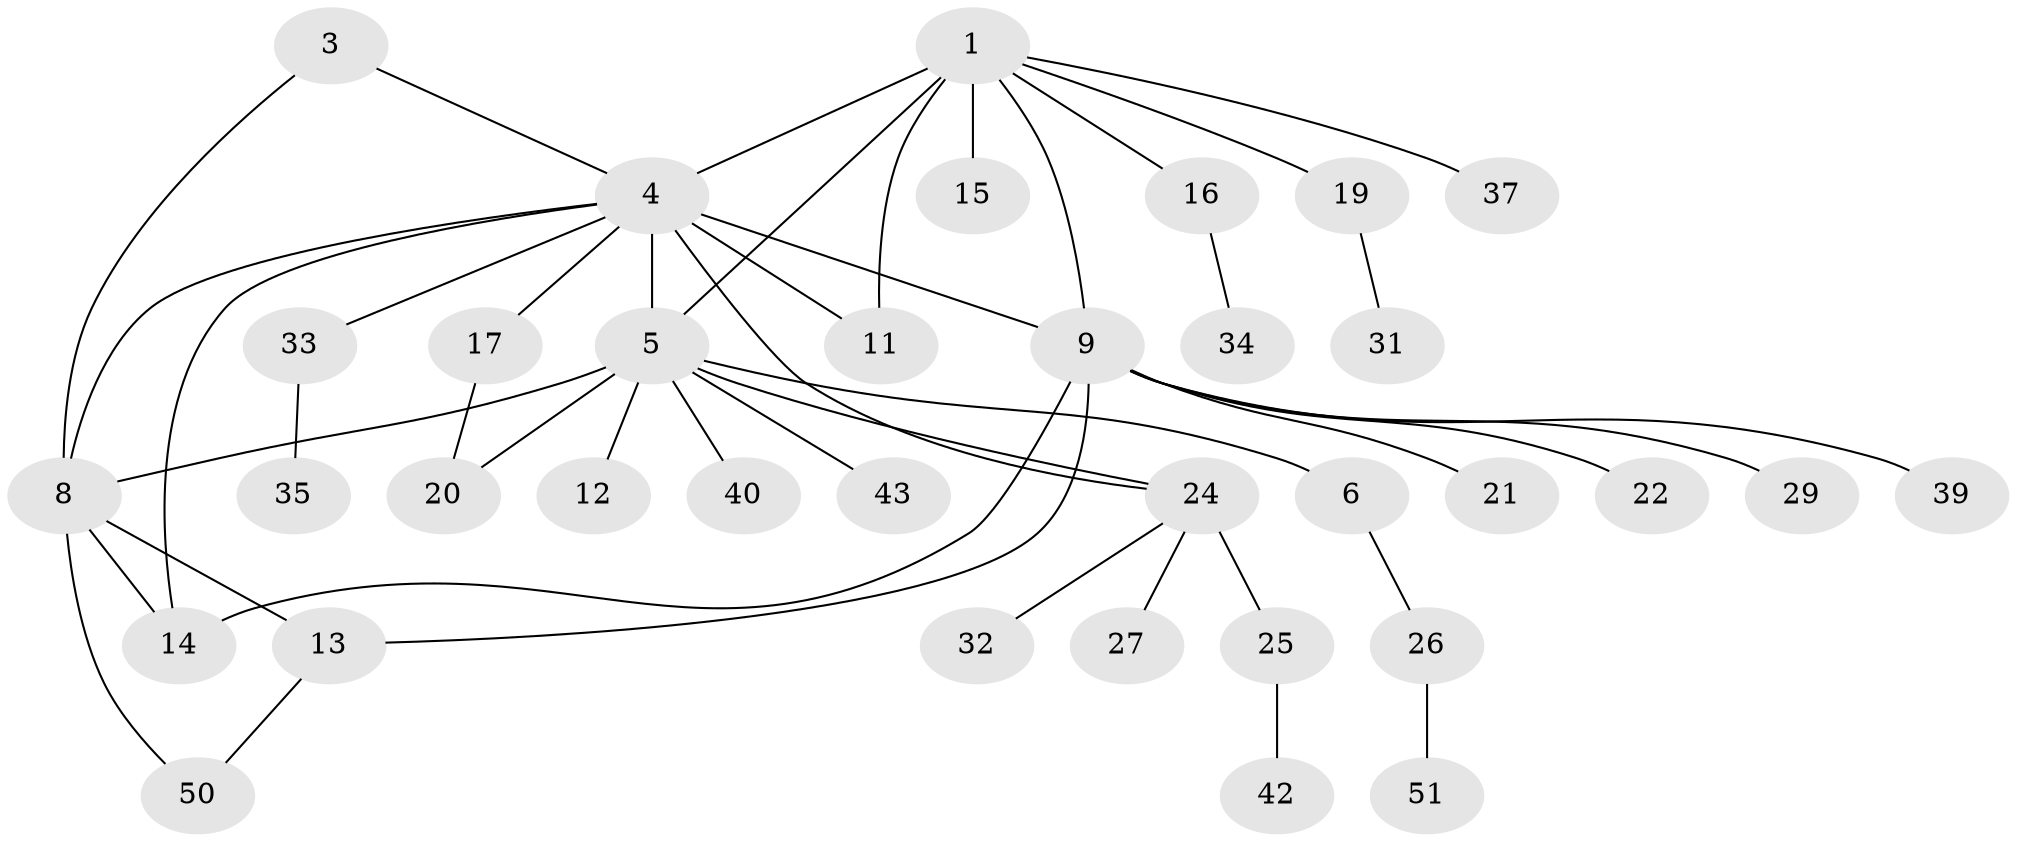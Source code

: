 // Generated by graph-tools (version 1.1) at 2025/52/02/27/25 19:52:17]
// undirected, 35 vertices, 45 edges
graph export_dot {
graph [start="1"]
  node [color=gray90,style=filled];
  1 [super="+2"];
  3;
  4 [super="+10"];
  5 [super="+7"];
  6 [super="+36"];
  8 [super="+49"];
  9 [super="+18"];
  11 [super="+28"];
  12;
  13 [super="+41"];
  14 [super="+38"];
  15;
  16;
  17;
  19 [super="+45"];
  20 [super="+47"];
  21 [super="+23"];
  22;
  24 [super="+30"];
  25;
  26 [super="+48"];
  27 [super="+46"];
  29;
  31;
  32;
  33 [super="+44"];
  34;
  35;
  37;
  39;
  40;
  42 [super="+52"];
  43;
  50;
  51;
  1 -- 9;
  1 -- 11;
  1 -- 5 [weight=2];
  1 -- 16;
  1 -- 19;
  1 -- 4;
  1 -- 37;
  1 -- 15;
  3 -- 4;
  3 -- 8;
  4 -- 5 [weight=2];
  4 -- 14;
  4 -- 33;
  4 -- 24;
  4 -- 17;
  4 -- 8;
  4 -- 9;
  4 -- 11;
  5 -- 6;
  5 -- 12;
  5 -- 43;
  5 -- 8;
  5 -- 24;
  5 -- 40;
  5 -- 20;
  6 -- 26;
  8 -- 13;
  8 -- 50;
  8 -- 14;
  9 -- 13;
  9 -- 14;
  9 -- 21;
  9 -- 22;
  9 -- 29;
  9 -- 39;
  13 -- 50;
  16 -- 34;
  17 -- 20;
  19 -- 31;
  24 -- 25;
  24 -- 27;
  24 -- 32;
  25 -- 42;
  26 -- 51;
  33 -- 35;
}
